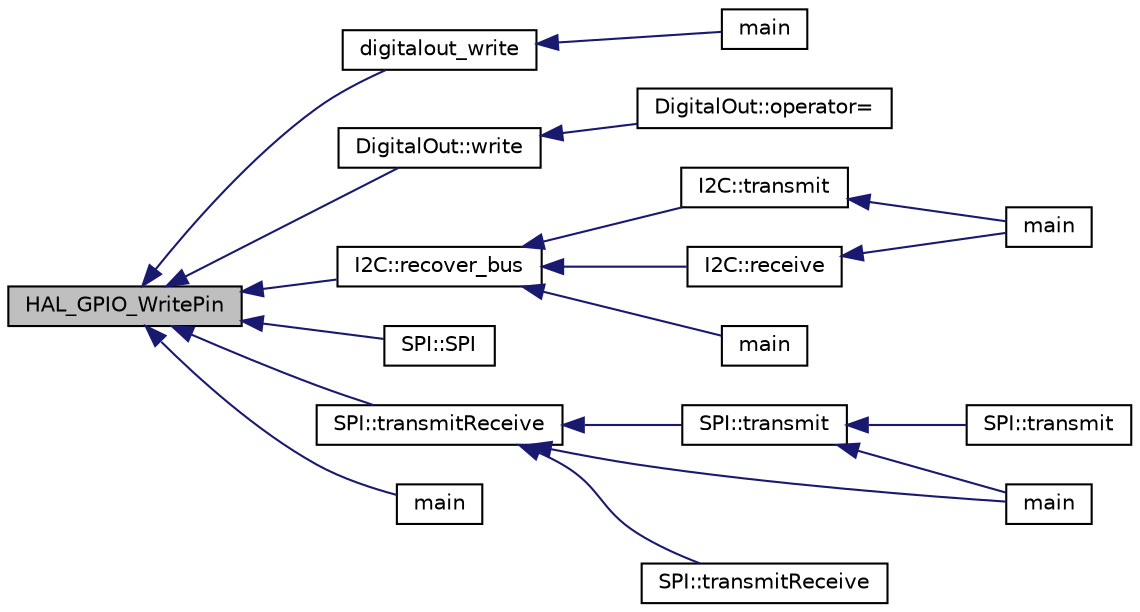 digraph "HAL_GPIO_WritePin"
{
  edge [fontname="Helvetica",fontsize="10",labelfontname="Helvetica",labelfontsize="10"];
  node [fontname="Helvetica",fontsize="10",shape=record];
  rankdir="LR";
  Node25 [label="HAL_GPIO_WritePin",height=0.2,width=0.4,color="black", fillcolor="grey75", style="filled", fontcolor="black"];
  Node25 -> Node26 [dir="back",color="midnightblue",fontsize="10",style="solid",fontname="Helvetica"];
  Node26 [label="digitalout_write",height=0.2,width=0.4,color="black", fillcolor="white", style="filled",URL="$digital__out_8c.html#ad38a9b48906da83bf0cf564a48874137",tooltip="Change output state of pin. "];
  Node26 -> Node27 [dir="back",color="midnightblue",fontsize="10",style="solid",fontname="Helvetica"];
  Node27 [label="main",height=0.2,width=0.4,color="black", fillcolor="white", style="filled",URL="$gpio_8c.html#a840291bc02cba5474a4cb46a9b9566fe",tooltip="digitalout and digitalin test "];
  Node25 -> Node28 [dir="back",color="midnightblue",fontsize="10",style="solid",fontname="Helvetica"];
  Node28 [label="DigitalOut::write",height=0.2,width=0.4,color="black", fillcolor="white", style="filled",URL="$class_digital_out.html#a5024fc359149512302f5532616b84f89",tooltip="Change output state of pin. "];
  Node28 -> Node29 [dir="back",color="midnightblue",fontsize="10",style="solid",fontname="Helvetica"];
  Node29 [label="DigitalOut::operator=",height=0.2,width=0.4,color="black", fillcolor="white", style="filled",URL="$class_digital_out.html#a4a6729ae00612fa1b49408e1f6e8a645"];
  Node25 -> Node30 [dir="back",color="midnightblue",fontsize="10",style="solid",fontname="Helvetica"];
  Node30 [label="I2C::recover_bus",height=0.2,width=0.4,color="black", fillcolor="white", style="filled",URL="$class_i2_c.html#a11722e4027650574e7d74ee9b5509097"];
  Node30 -> Node31 [dir="back",color="midnightblue",fontsize="10",style="solid",fontname="Helvetica"];
  Node31 [label="I2C::transmit",height=0.2,width=0.4,color="black", fillcolor="white", style="filled",URL="$class_i2_c.html#a329bd3c0d083593f1dd72525ec75d713"];
  Node31 -> Node32 [dir="back",color="midnightblue",fontsize="10",style="solid",fontname="Helvetica"];
  Node32 [label="main",height=0.2,width=0.4,color="black", fillcolor="white", style="filled",URL="$tests_2cpp_2_i2_c_8cpp.html#ae66f6b31b5ad750f1fe042a706a4e3d4"];
  Node30 -> Node33 [dir="back",color="midnightblue",fontsize="10",style="solid",fontname="Helvetica"];
  Node33 [label="I2C::receive",height=0.2,width=0.4,color="black", fillcolor="white", style="filled",URL="$class_i2_c.html#a687c0929c22d41e5b4428d24e1208f51"];
  Node33 -> Node32 [dir="back",color="midnightblue",fontsize="10",style="solid",fontname="Helvetica"];
  Node30 -> Node34 [dir="back",color="midnightblue",fontsize="10",style="solid",fontname="Helvetica"];
  Node34 [label="main",height=0.2,width=0.4,color="black", fillcolor="white", style="filled",URL="$i2c__bus__recovery_8cpp.html#ae66f6b31b5ad750f1fe042a706a4e3d4"];
  Node25 -> Node35 [dir="back",color="midnightblue",fontsize="10",style="solid",fontname="Helvetica"];
  Node35 [label="SPI::SPI",height=0.2,width=0.4,color="black", fillcolor="white", style="filled",URL="$class_s_p_i.html#a7fe5d5885824c3107bd0263b4e407e6f"];
  Node25 -> Node36 [dir="back",color="midnightblue",fontsize="10",style="solid",fontname="Helvetica"];
  Node36 [label="SPI::transmitReceive",height=0.2,width=0.4,color="black", fillcolor="white", style="filled",URL="$class_s_p_i.html#a8c005ffbec694599187025ffb9123c70"];
  Node36 -> Node37 [dir="back",color="midnightblue",fontsize="10",style="solid",fontname="Helvetica"];
  Node37 [label="SPI::transmit",height=0.2,width=0.4,color="black", fillcolor="white", style="filled",URL="$class_s_p_i.html#a5b9eaccb3fd1475b8c119ef0fc8de32d"];
  Node37 -> Node38 [dir="back",color="midnightblue",fontsize="10",style="solid",fontname="Helvetica"];
  Node38 [label="SPI::transmit",height=0.2,width=0.4,color="black", fillcolor="white", style="filled",URL="$class_s_p_i.html#a00ec3436a2e24bb0d0b81f260b85acfe"];
  Node37 -> Node39 [dir="back",color="midnightblue",fontsize="10",style="solid",fontname="Helvetica"];
  Node39 [label="main",height=0.2,width=0.4,color="black", fillcolor="white", style="filled",URL="$tests_2cpp_2_s_p_i_8cpp.html#a840291bc02cba5474a4cb46a9b9566fe"];
  Node36 -> Node40 [dir="back",color="midnightblue",fontsize="10",style="solid",fontname="Helvetica"];
  Node40 [label="SPI::transmitReceive",height=0.2,width=0.4,color="black", fillcolor="white", style="filled",URL="$class_s_p_i.html#aacfeaa9413292a3702e295e02e9a9605"];
  Node36 -> Node39 [dir="back",color="midnightblue",fontsize="10",style="solid",fontname="Helvetica"];
  Node25 -> Node41 [dir="back",color="midnightblue",fontsize="10",style="solid",fontname="Helvetica"];
  Node41 [label="main",height=0.2,width=0.4,color="black", fillcolor="white", style="filled",URL="$flash_8c.html#a840291bc02cba5474a4cb46a9b9566fe"];
}
